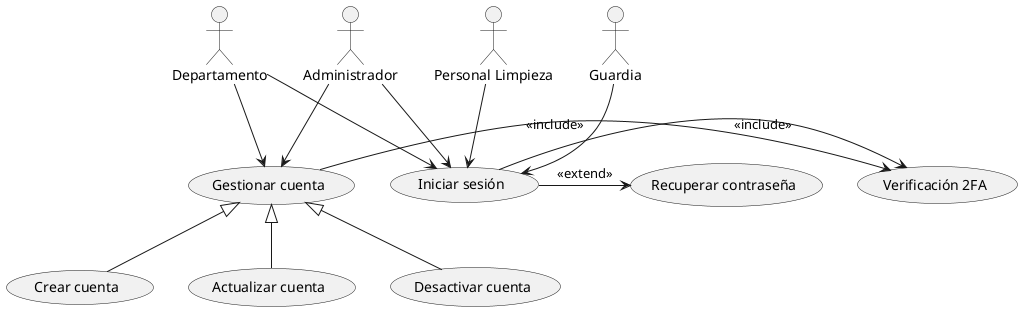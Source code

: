@startuml
actor "Administrador" as Admin
actor "Guardia" as Guardia
actor "Personal Limpieza" as Limpieza
actor "Departamento" as Departamento

usecase "Iniciar sesión" as IniciarSesion
usecase "Verificación 2FA" as Verificacion2FA
usecase "Recuperar contraseña" as RecuperarContraseña
usecase "Gestionar cuenta" as GestionarCuenta
usecase "Crear cuenta" as CrearCuenta
usecase "Actualizar cuenta" as ActualizarCuenta
usecase "Desactivar cuenta" as DesactivarCuenta

' Asociación entre actores y casos de uso
Admin --> IniciarSesion
Admin --> GestionarCuenta
Guardia --> IniciarSesion
Limpieza --> IniciarSesion
Departamento --> IniciarSesion
Departamento --> GestionarCuenta

' Generalización
GestionarCuenta <|-- CrearCuenta
GestionarCuenta <|-- ActualizarCuenta
GestionarCuenta <|-- DesactivarCuenta

' Relaciones include y extend
GestionarCuenta -> Verificacion2FA : <<include>>
IniciarSesion -> Verificacion2FA : <<include>>
IniciarSesion -> RecuperarContraseña : <<extend>>
@enduml